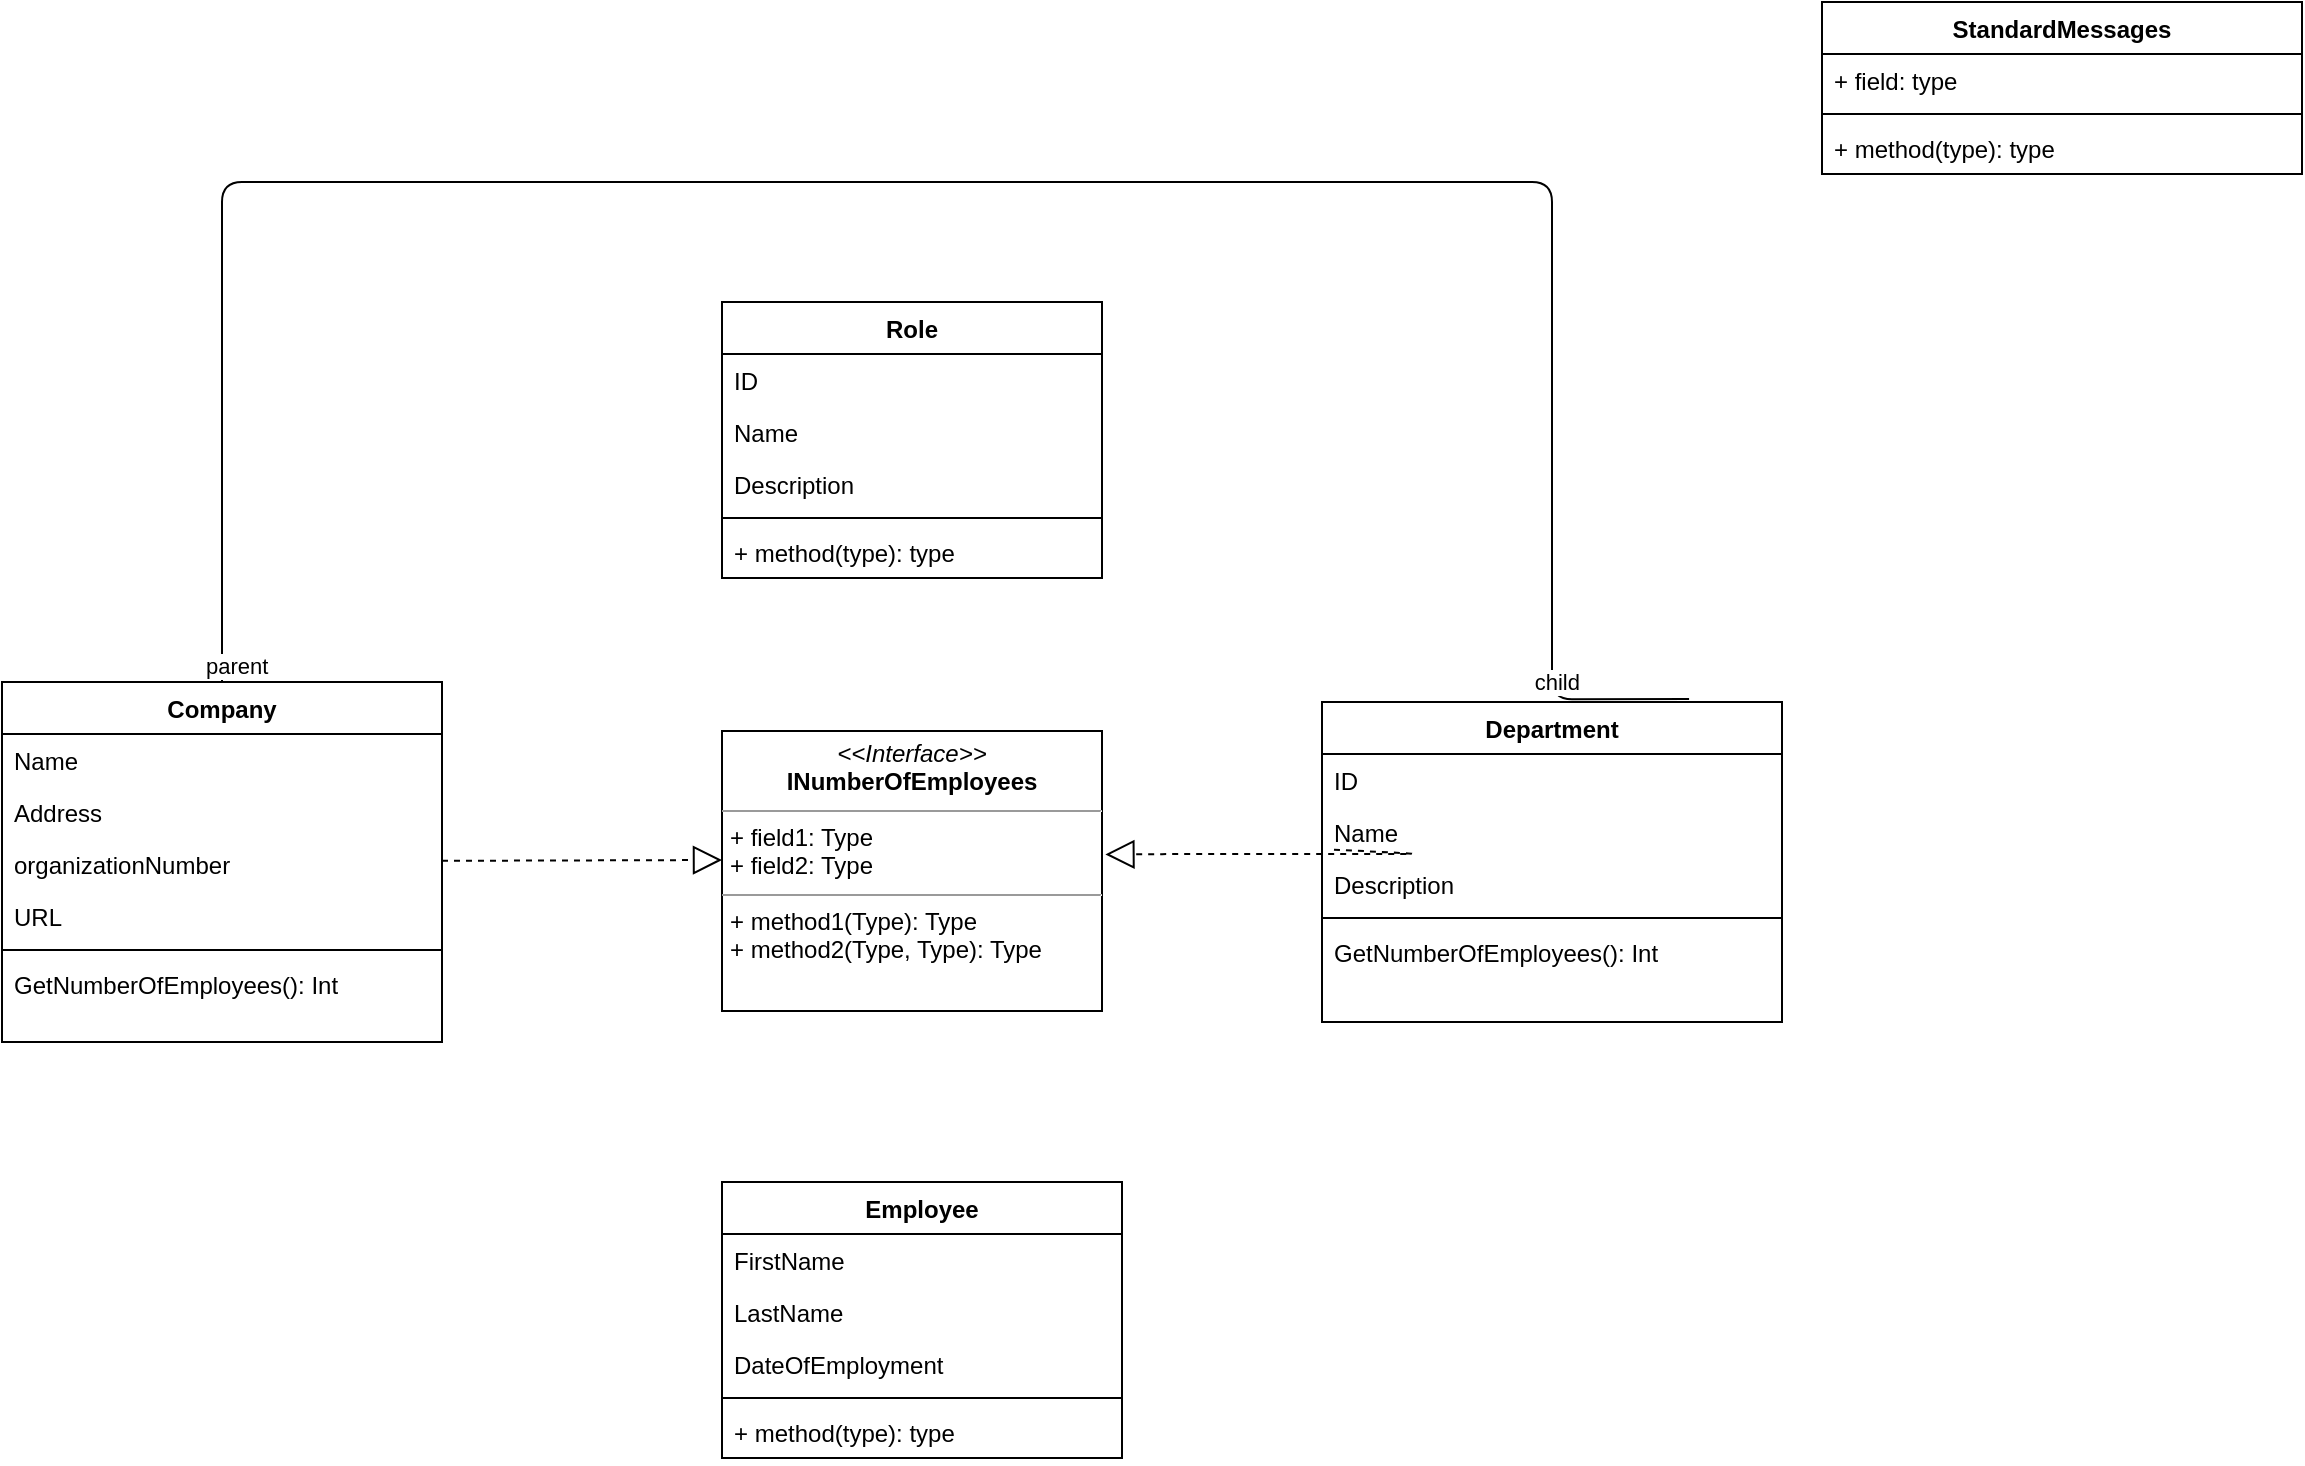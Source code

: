 <mxfile version="15.2.5" type="github">
  <diagram id="iJiHooxQ-oz1hIhevUaH" name="Page-1">
    <mxGraphModel dx="2500" dy="885" grid="1" gridSize="10" guides="1" tooltips="1" connect="1" arrows="1" fold="1" page="1" pageScale="1" pageWidth="827" pageHeight="1169" math="0" shadow="0">
      <root>
        <mxCell id="0" />
        <mxCell id="1" parent="0" />
        <mxCell id="I_DvOhb7d0Lh7Mm7Guor-1" value="Employee" style="swimlane;fontStyle=1;align=center;verticalAlign=top;childLayout=stackLayout;horizontal=1;startSize=26;horizontalStack=0;resizeParent=1;resizeParentMax=0;resizeLast=0;collapsible=1;marginBottom=0;" vertex="1" parent="1">
          <mxGeometry x="340" y="740" width="200" height="138" as="geometry" />
        </mxCell>
        <mxCell id="I_DvOhb7d0Lh7Mm7Guor-27" value="FirstName" style="text;strokeColor=none;fillColor=none;align=left;verticalAlign=top;spacingLeft=4;spacingRight=4;overflow=hidden;rotatable=0;points=[[0,0.5],[1,0.5]];portConstraint=eastwest;" vertex="1" parent="I_DvOhb7d0Lh7Mm7Guor-1">
          <mxGeometry y="26" width="200" height="26" as="geometry" />
        </mxCell>
        <mxCell id="I_DvOhb7d0Lh7Mm7Guor-48" value="LastName" style="text;strokeColor=none;fillColor=none;align=left;verticalAlign=top;spacingLeft=4;spacingRight=4;overflow=hidden;rotatable=0;points=[[0,0.5],[1,0.5]];portConstraint=eastwest;" vertex="1" parent="I_DvOhb7d0Lh7Mm7Guor-1">
          <mxGeometry y="52" width="200" height="26" as="geometry" />
        </mxCell>
        <mxCell id="I_DvOhb7d0Lh7Mm7Guor-28" value="DateOfEmployment" style="text;strokeColor=none;fillColor=none;align=left;verticalAlign=top;spacingLeft=4;spacingRight=4;overflow=hidden;rotatable=0;points=[[0,0.5],[1,0.5]];portConstraint=eastwest;" vertex="1" parent="I_DvOhb7d0Lh7Mm7Guor-1">
          <mxGeometry y="78" width="200" height="26" as="geometry" />
        </mxCell>
        <mxCell id="I_DvOhb7d0Lh7Mm7Guor-3" value="" style="line;strokeWidth=1;fillColor=none;align=left;verticalAlign=middle;spacingTop=-1;spacingLeft=3;spacingRight=3;rotatable=0;labelPosition=right;points=[];portConstraint=eastwest;" vertex="1" parent="I_DvOhb7d0Lh7Mm7Guor-1">
          <mxGeometry y="104" width="200" height="8" as="geometry" />
        </mxCell>
        <mxCell id="I_DvOhb7d0Lh7Mm7Guor-4" value="+ method(type): type" style="text;strokeColor=none;fillColor=none;align=left;verticalAlign=top;spacingLeft=4;spacingRight=4;overflow=hidden;rotatable=0;points=[[0,0.5],[1,0.5]];portConstraint=eastwest;" vertex="1" parent="I_DvOhb7d0Lh7Mm7Guor-1">
          <mxGeometry y="112" width="200" height="26" as="geometry" />
        </mxCell>
        <mxCell id="I_DvOhb7d0Lh7Mm7Guor-5" value="Department&#xa;" style="swimlane;fontStyle=1;align=center;verticalAlign=top;childLayout=stackLayout;horizontal=1;startSize=26;horizontalStack=0;resizeParent=1;resizeParentMax=0;resizeLast=0;collapsible=1;marginBottom=0;" vertex="1" parent="1">
          <mxGeometry x="640" y="500" width="230" height="160" as="geometry" />
        </mxCell>
        <mxCell id="I_DvOhb7d0Lh7Mm7Guor-20" value="ID" style="text;strokeColor=none;fillColor=none;align=left;verticalAlign=top;spacingLeft=4;spacingRight=4;overflow=hidden;rotatable=0;points=[[0,0.5],[1,0.5]];portConstraint=eastwest;" vertex="1" parent="I_DvOhb7d0Lh7Mm7Guor-5">
          <mxGeometry y="26" width="230" height="26" as="geometry" />
        </mxCell>
        <mxCell id="I_DvOhb7d0Lh7Mm7Guor-21" value="Name" style="text;strokeColor=none;fillColor=none;align=left;verticalAlign=top;spacingLeft=4;spacingRight=4;overflow=hidden;rotatable=0;points=[[0,0.5],[1,0.5]];portConstraint=eastwest;" vertex="1" parent="I_DvOhb7d0Lh7Mm7Guor-5">
          <mxGeometry y="52" width="230" height="26" as="geometry" />
        </mxCell>
        <mxCell id="I_DvOhb7d0Lh7Mm7Guor-6" value="Description" style="text;strokeColor=none;fillColor=none;align=left;verticalAlign=top;spacingLeft=4;spacingRight=4;overflow=hidden;rotatable=0;points=[[0,0.5],[1,0.5]];portConstraint=eastwest;" vertex="1" parent="I_DvOhb7d0Lh7Mm7Guor-5">
          <mxGeometry y="78" width="230" height="26" as="geometry" />
        </mxCell>
        <mxCell id="I_DvOhb7d0Lh7Mm7Guor-7" value="" style="line;strokeWidth=1;fillColor=none;align=left;verticalAlign=middle;spacingTop=-1;spacingLeft=3;spacingRight=3;rotatable=0;labelPosition=right;points=[];portConstraint=eastwest;" vertex="1" parent="I_DvOhb7d0Lh7Mm7Guor-5">
          <mxGeometry y="104" width="230" height="8" as="geometry" />
        </mxCell>
        <mxCell id="I_DvOhb7d0Lh7Mm7Guor-8" value="GetNumberOfEmployees(): Int" style="text;strokeColor=none;fillColor=none;align=left;verticalAlign=top;spacingLeft=4;spacingRight=4;overflow=hidden;rotatable=0;points=[[0,0.5],[1,0.5]];portConstraint=eastwest;" vertex="1" parent="I_DvOhb7d0Lh7Mm7Guor-5">
          <mxGeometry y="112" width="230" height="48" as="geometry" />
        </mxCell>
        <mxCell id="I_DvOhb7d0Lh7Mm7Guor-13" value="Company" style="swimlane;fontStyle=1;align=center;verticalAlign=top;childLayout=stackLayout;horizontal=1;startSize=26;horizontalStack=0;resizeParent=1;resizeParentMax=0;resizeLast=0;collapsible=1;marginBottom=0;" vertex="1" parent="1">
          <mxGeometry x="-20" y="490" width="220" height="180" as="geometry" />
        </mxCell>
        <mxCell id="I_DvOhb7d0Lh7Mm7Guor-17" value="Name&#xa;" style="text;strokeColor=none;fillColor=none;align=left;verticalAlign=top;spacingLeft=4;spacingRight=4;overflow=hidden;rotatable=0;points=[[0,0.5],[1,0.5]];portConstraint=eastwest;" vertex="1" parent="I_DvOhb7d0Lh7Mm7Guor-13">
          <mxGeometry y="26" width="220" height="26" as="geometry" />
        </mxCell>
        <mxCell id="I_DvOhb7d0Lh7Mm7Guor-18" value="Address" style="text;strokeColor=none;fillColor=none;align=left;verticalAlign=top;spacingLeft=4;spacingRight=4;overflow=hidden;rotatable=0;points=[[0,0.5],[1,0.5]];portConstraint=eastwest;" vertex="1" parent="I_DvOhb7d0Lh7Mm7Guor-13">
          <mxGeometry y="52" width="220" height="26" as="geometry" />
        </mxCell>
        <mxCell id="I_DvOhb7d0Lh7Mm7Guor-19" value="organizationNumber" style="text;strokeColor=none;fillColor=none;align=left;verticalAlign=top;spacingLeft=4;spacingRight=4;overflow=hidden;rotatable=0;points=[[0,0.5],[1,0.5]];portConstraint=eastwest;" vertex="1" parent="I_DvOhb7d0Lh7Mm7Guor-13">
          <mxGeometry y="78" width="220" height="26" as="geometry" />
        </mxCell>
        <mxCell id="I_DvOhb7d0Lh7Mm7Guor-14" value="URL" style="text;strokeColor=none;fillColor=none;align=left;verticalAlign=top;spacingLeft=4;spacingRight=4;overflow=hidden;rotatable=0;points=[[0,0.5],[1,0.5]];portConstraint=eastwest;" vertex="1" parent="I_DvOhb7d0Lh7Mm7Guor-13">
          <mxGeometry y="104" width="220" height="26" as="geometry" />
        </mxCell>
        <mxCell id="I_DvOhb7d0Lh7Mm7Guor-15" value="" style="line;strokeWidth=1;fillColor=none;align=left;verticalAlign=middle;spacingTop=-1;spacingLeft=3;spacingRight=3;rotatable=0;labelPosition=right;points=[];portConstraint=eastwest;" vertex="1" parent="I_DvOhb7d0Lh7Mm7Guor-13">
          <mxGeometry y="130" width="220" height="8" as="geometry" />
        </mxCell>
        <mxCell id="I_DvOhb7d0Lh7Mm7Guor-16" value="GetNumberOfEmployees(): Int" style="text;strokeColor=none;fillColor=none;align=left;verticalAlign=top;spacingLeft=4;spacingRight=4;overflow=hidden;rotatable=0;points=[[0,0.5],[1,0.5]];portConstraint=eastwest;" vertex="1" parent="I_DvOhb7d0Lh7Mm7Guor-13">
          <mxGeometry y="138" width="220" height="42" as="geometry" />
        </mxCell>
        <mxCell id="I_DvOhb7d0Lh7Mm7Guor-26" value="&lt;p style=&quot;margin: 0px ; margin-top: 4px ; text-align: center&quot;&gt;&lt;i&gt;&amp;lt;&amp;lt;Interface&amp;gt;&amp;gt;&lt;/i&gt;&lt;br&gt;&lt;b&gt;INumberOfEmployees&lt;/b&gt;&lt;br&gt;&lt;/p&gt;&lt;hr size=&quot;1&quot;&gt;&lt;p style=&quot;margin: 0px ; margin-left: 4px&quot;&gt;+ field1: Type&lt;br&gt;+ field2: Type&lt;/p&gt;&lt;hr size=&quot;1&quot;&gt;&lt;p style=&quot;margin: 0px ; margin-left: 4px&quot;&gt;+ method1(Type): Type&lt;br&gt;+ method2(Type, Type): Type&lt;/p&gt;" style="verticalAlign=top;align=left;overflow=fill;fontSize=12;fontFamily=Helvetica;html=1;" vertex="1" parent="1">
          <mxGeometry x="340" y="514.5" width="190" height="140" as="geometry" />
        </mxCell>
        <mxCell id="I_DvOhb7d0Lh7Mm7Guor-29" value="Role" style="swimlane;fontStyle=1;align=center;verticalAlign=top;childLayout=stackLayout;horizontal=1;startSize=26;horizontalStack=0;resizeParent=1;resizeParentMax=0;resizeLast=0;collapsible=1;marginBottom=0;" vertex="1" parent="1">
          <mxGeometry x="340" y="300" width="190" height="138" as="geometry" />
        </mxCell>
        <mxCell id="I_DvOhb7d0Lh7Mm7Guor-33" value="ID" style="text;strokeColor=none;fillColor=none;align=left;verticalAlign=top;spacingLeft=4;spacingRight=4;overflow=hidden;rotatable=0;points=[[0,0.5],[1,0.5]];portConstraint=eastwest;" vertex="1" parent="I_DvOhb7d0Lh7Mm7Guor-29">
          <mxGeometry y="26" width="190" height="26" as="geometry" />
        </mxCell>
        <mxCell id="I_DvOhb7d0Lh7Mm7Guor-34" value="Name" style="text;strokeColor=none;fillColor=none;align=left;verticalAlign=top;spacingLeft=4;spacingRight=4;overflow=hidden;rotatable=0;points=[[0,0.5],[1,0.5]];portConstraint=eastwest;" vertex="1" parent="I_DvOhb7d0Lh7Mm7Guor-29">
          <mxGeometry y="52" width="190" height="26" as="geometry" />
        </mxCell>
        <mxCell id="I_DvOhb7d0Lh7Mm7Guor-30" value="Description" style="text;strokeColor=none;fillColor=none;align=left;verticalAlign=top;spacingLeft=4;spacingRight=4;overflow=hidden;rotatable=0;points=[[0,0.5],[1,0.5]];portConstraint=eastwest;" vertex="1" parent="I_DvOhb7d0Lh7Mm7Guor-29">
          <mxGeometry y="78" width="190" height="26" as="geometry" />
        </mxCell>
        <mxCell id="I_DvOhb7d0Lh7Mm7Guor-31" value="" style="line;strokeWidth=1;fillColor=none;align=left;verticalAlign=middle;spacingTop=-1;spacingLeft=3;spacingRight=3;rotatable=0;labelPosition=right;points=[];portConstraint=eastwest;" vertex="1" parent="I_DvOhb7d0Lh7Mm7Guor-29">
          <mxGeometry y="104" width="190" height="8" as="geometry" />
        </mxCell>
        <mxCell id="I_DvOhb7d0Lh7Mm7Guor-32" value="+ method(type): type" style="text;strokeColor=none;fillColor=none;align=left;verticalAlign=top;spacingLeft=4;spacingRight=4;overflow=hidden;rotatable=0;points=[[0,0.5],[1,0.5]];portConstraint=eastwest;" vertex="1" parent="I_DvOhb7d0Lh7Mm7Guor-29">
          <mxGeometry y="112" width="190" height="26" as="geometry" />
        </mxCell>
        <mxCell id="I_DvOhb7d0Lh7Mm7Guor-35" value="StandardMessages" style="swimlane;fontStyle=1;align=center;verticalAlign=top;childLayout=stackLayout;horizontal=1;startSize=26;horizontalStack=0;resizeParent=1;resizeParentMax=0;resizeLast=0;collapsible=1;marginBottom=0;" vertex="1" parent="1">
          <mxGeometry x="890" y="150" width="240" height="86" as="geometry" />
        </mxCell>
        <mxCell id="I_DvOhb7d0Lh7Mm7Guor-36" value="+ field: type" style="text;strokeColor=none;fillColor=none;align=left;verticalAlign=top;spacingLeft=4;spacingRight=4;overflow=hidden;rotatable=0;points=[[0,0.5],[1,0.5]];portConstraint=eastwest;" vertex="1" parent="I_DvOhb7d0Lh7Mm7Guor-35">
          <mxGeometry y="26" width="240" height="26" as="geometry" />
        </mxCell>
        <mxCell id="I_DvOhb7d0Lh7Mm7Guor-37" value="" style="line;strokeWidth=1;fillColor=none;align=left;verticalAlign=middle;spacingTop=-1;spacingLeft=3;spacingRight=3;rotatable=0;labelPosition=right;points=[];portConstraint=eastwest;" vertex="1" parent="I_DvOhb7d0Lh7Mm7Guor-35">
          <mxGeometry y="52" width="240" height="8" as="geometry" />
        </mxCell>
        <mxCell id="I_DvOhb7d0Lh7Mm7Guor-38" value="+ method(type): type" style="text;strokeColor=none;fillColor=none;align=left;verticalAlign=top;spacingLeft=4;spacingRight=4;overflow=hidden;rotatable=0;points=[[0,0.5],[1,0.5]];portConstraint=eastwest;" vertex="1" parent="I_DvOhb7d0Lh7Mm7Guor-35">
          <mxGeometry y="60" width="240" height="26" as="geometry" />
        </mxCell>
        <mxCell id="I_DvOhb7d0Lh7Mm7Guor-40" value="" style="endArrow=block;dashed=1;endFill=0;endSize=12;html=1;" edge="1" parent="1">
          <mxGeometry width="160" relative="1" as="geometry">
            <mxPoint x="200" y="579.41" as="sourcePoint" />
            <mxPoint x="340" y="579" as="targetPoint" />
          </mxGeometry>
        </mxCell>
        <mxCell id="I_DvOhb7d0Lh7Mm7Guor-43" value="" style="endArrow=block;dashed=1;endFill=0;endSize=12;html=1;entryX=1.009;entryY=0.441;entryDx=0;entryDy=0;entryPerimeter=0;exitX=0.026;exitY=-0.161;exitDx=0;exitDy=0;exitPerimeter=0;" edge="1" parent="1" source="I_DvOhb7d0Lh7Mm7Guor-6" target="I_DvOhb7d0Lh7Mm7Guor-26">
          <mxGeometry width="160" relative="1" as="geometry">
            <mxPoint x="630" y="576" as="sourcePoint" />
            <mxPoint x="540" y="577" as="targetPoint" />
            <Array as="points">
              <mxPoint x="690" y="576" />
              <mxPoint x="570" y="576" />
            </Array>
          </mxGeometry>
        </mxCell>
        <mxCell id="I_DvOhb7d0Lh7Mm7Guor-45" value="" style="endArrow=none;html=1;edgeStyle=orthogonalEdgeStyle;entryX=0.798;entryY=-0.009;entryDx=0;entryDy=0;entryPerimeter=0;" edge="1" parent="1" source="I_DvOhb7d0Lh7Mm7Guor-13" target="I_DvOhb7d0Lh7Mm7Guor-5">
          <mxGeometry relative="1" as="geometry">
            <mxPoint x="60" y="440" as="sourcePoint" />
            <mxPoint x="220" y="440" as="targetPoint" />
            <Array as="points">
              <mxPoint x="90" y="240" />
              <mxPoint x="755" y="240" />
              <mxPoint x="755" y="499" />
            </Array>
          </mxGeometry>
        </mxCell>
        <mxCell id="I_DvOhb7d0Lh7Mm7Guor-46" value="parent" style="edgeLabel;resizable=0;html=1;align=left;verticalAlign=bottom;" connectable="0" vertex="1" parent="I_DvOhb7d0Lh7Mm7Guor-45">
          <mxGeometry x="-1" relative="1" as="geometry">
            <mxPoint x="-10" as="offset" />
          </mxGeometry>
        </mxCell>
        <mxCell id="I_DvOhb7d0Lh7Mm7Guor-47" value="child" style="edgeLabel;resizable=0;html=1;align=right;verticalAlign=bottom;" connectable="0" vertex="1" parent="I_DvOhb7d0Lh7Mm7Guor-45">
          <mxGeometry x="1" relative="1" as="geometry">
            <mxPoint x="-54" as="offset" />
          </mxGeometry>
        </mxCell>
      </root>
    </mxGraphModel>
  </diagram>
</mxfile>
